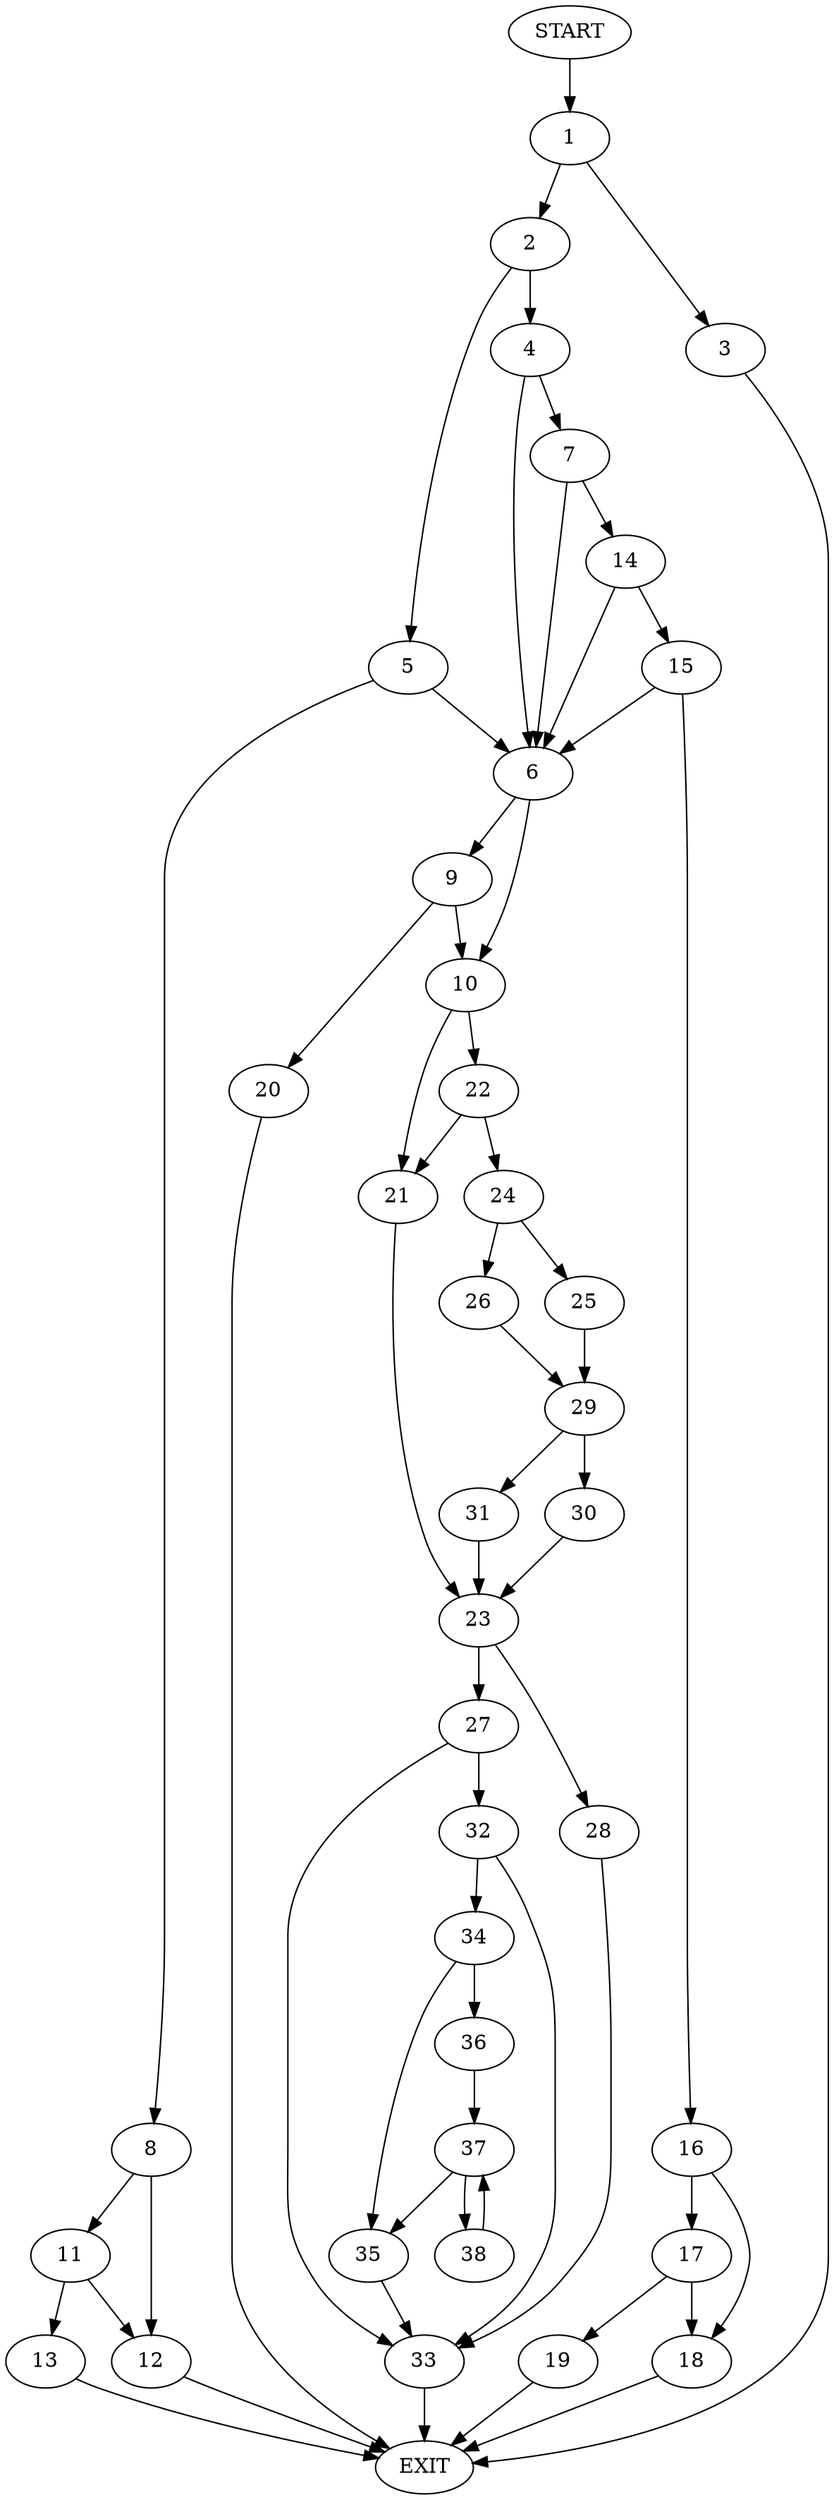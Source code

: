 digraph {
0 [label="START"]
39 [label="EXIT"]
0 -> 1
1 -> 2
1 -> 3
3 -> 39
2 -> 4
2 -> 5
4 -> 6
4 -> 7
5 -> 6
5 -> 8
6 -> 9
6 -> 10
8 -> 11
8 -> 12
11 -> 12
11 -> 13
12 -> 39
13 -> 39
7 -> 6
7 -> 14
14 -> 15
14 -> 6
15 -> 6
15 -> 16
16 -> 17
16 -> 18
17 -> 19
17 -> 18
18 -> 39
19 -> 39
9 -> 20
9 -> 10
10 -> 21
10 -> 22
20 -> 39
21 -> 23
22 -> 21
22 -> 24
24 -> 25
24 -> 26
23 -> 27
23 -> 28
25 -> 29
26 -> 29
29 -> 30
29 -> 31
30 -> 23
31 -> 23
27 -> 32
27 -> 33
28 -> 33
33 -> 39
32 -> 34
32 -> 33
34 -> 35
34 -> 36
35 -> 33
36 -> 37
37 -> 35
37 -> 38
38 -> 37
}
